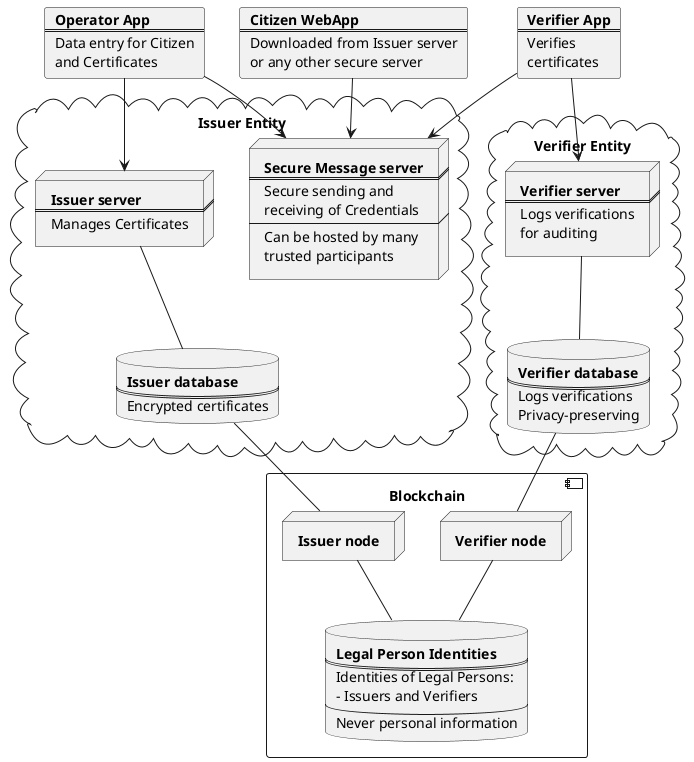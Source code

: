 @startuml SafeIsland_Components

card OperatorApp [
  <b>Operator App
  ====
  Data entry for Citizen
  and Certificates
]

card CitizenApp [
  <b>Citizen WebApp
  ====
  Downloaded from Issuer server
  or any other secure server
]

card VerifierApp [
  <b>Verifier App
  ====
  Verifies
  certificates
]

cloud "Issuer Entity" {

  node SecureMessageServer [
    <b>Secure Message server
    ====
    Secure sending and
    receiving of Credentials
    ---
    Can be hosted by many
    trusted participants
  ]

  node IssuerServer [
    <b>Issuer server
    ====
    Manages Certificates
  ]

  database IssuerDatabase [
    <b>Issuer database
    ====
    Encrypted certificates
  ]

}

cloud "Verifier Entity" {

  node VerifierServer [
    <b>Verifier server
    ====
    Logs verifications
    for auditing
  ]

  database VerifierDatabase [
    <b>Verifier database
    ====
    Logs verifications
    Privacy-preserving
  ]


}

component Blockchain {

  database Identities [
    <b>Legal Person Identities
    ====
    Identities of Legal Persons:
    - Issuers and Verifiers
    ----
    Never personal information
  ]

  node VerifierNode [
    <b>Verifier node
  ]

  node IssuerNode [
    <b>Issuer node
  ]

}

OperatorApp --> IssuerServer
IssuerServer -- IssuerDatabase
OperatorApp --> SecureMessageServer
CitizenApp --> SecureMessageServer
VerifierApp --> SecureMessageServer

VerifierApp --> VerifierServer
VerifierServer -- VerifierDatabase

IssuerDatabase -- IssuerNode
VerifierDatabase -- VerifierNode

IssuerNode -- Identities
VerifierNode -- Identities

@enduml


